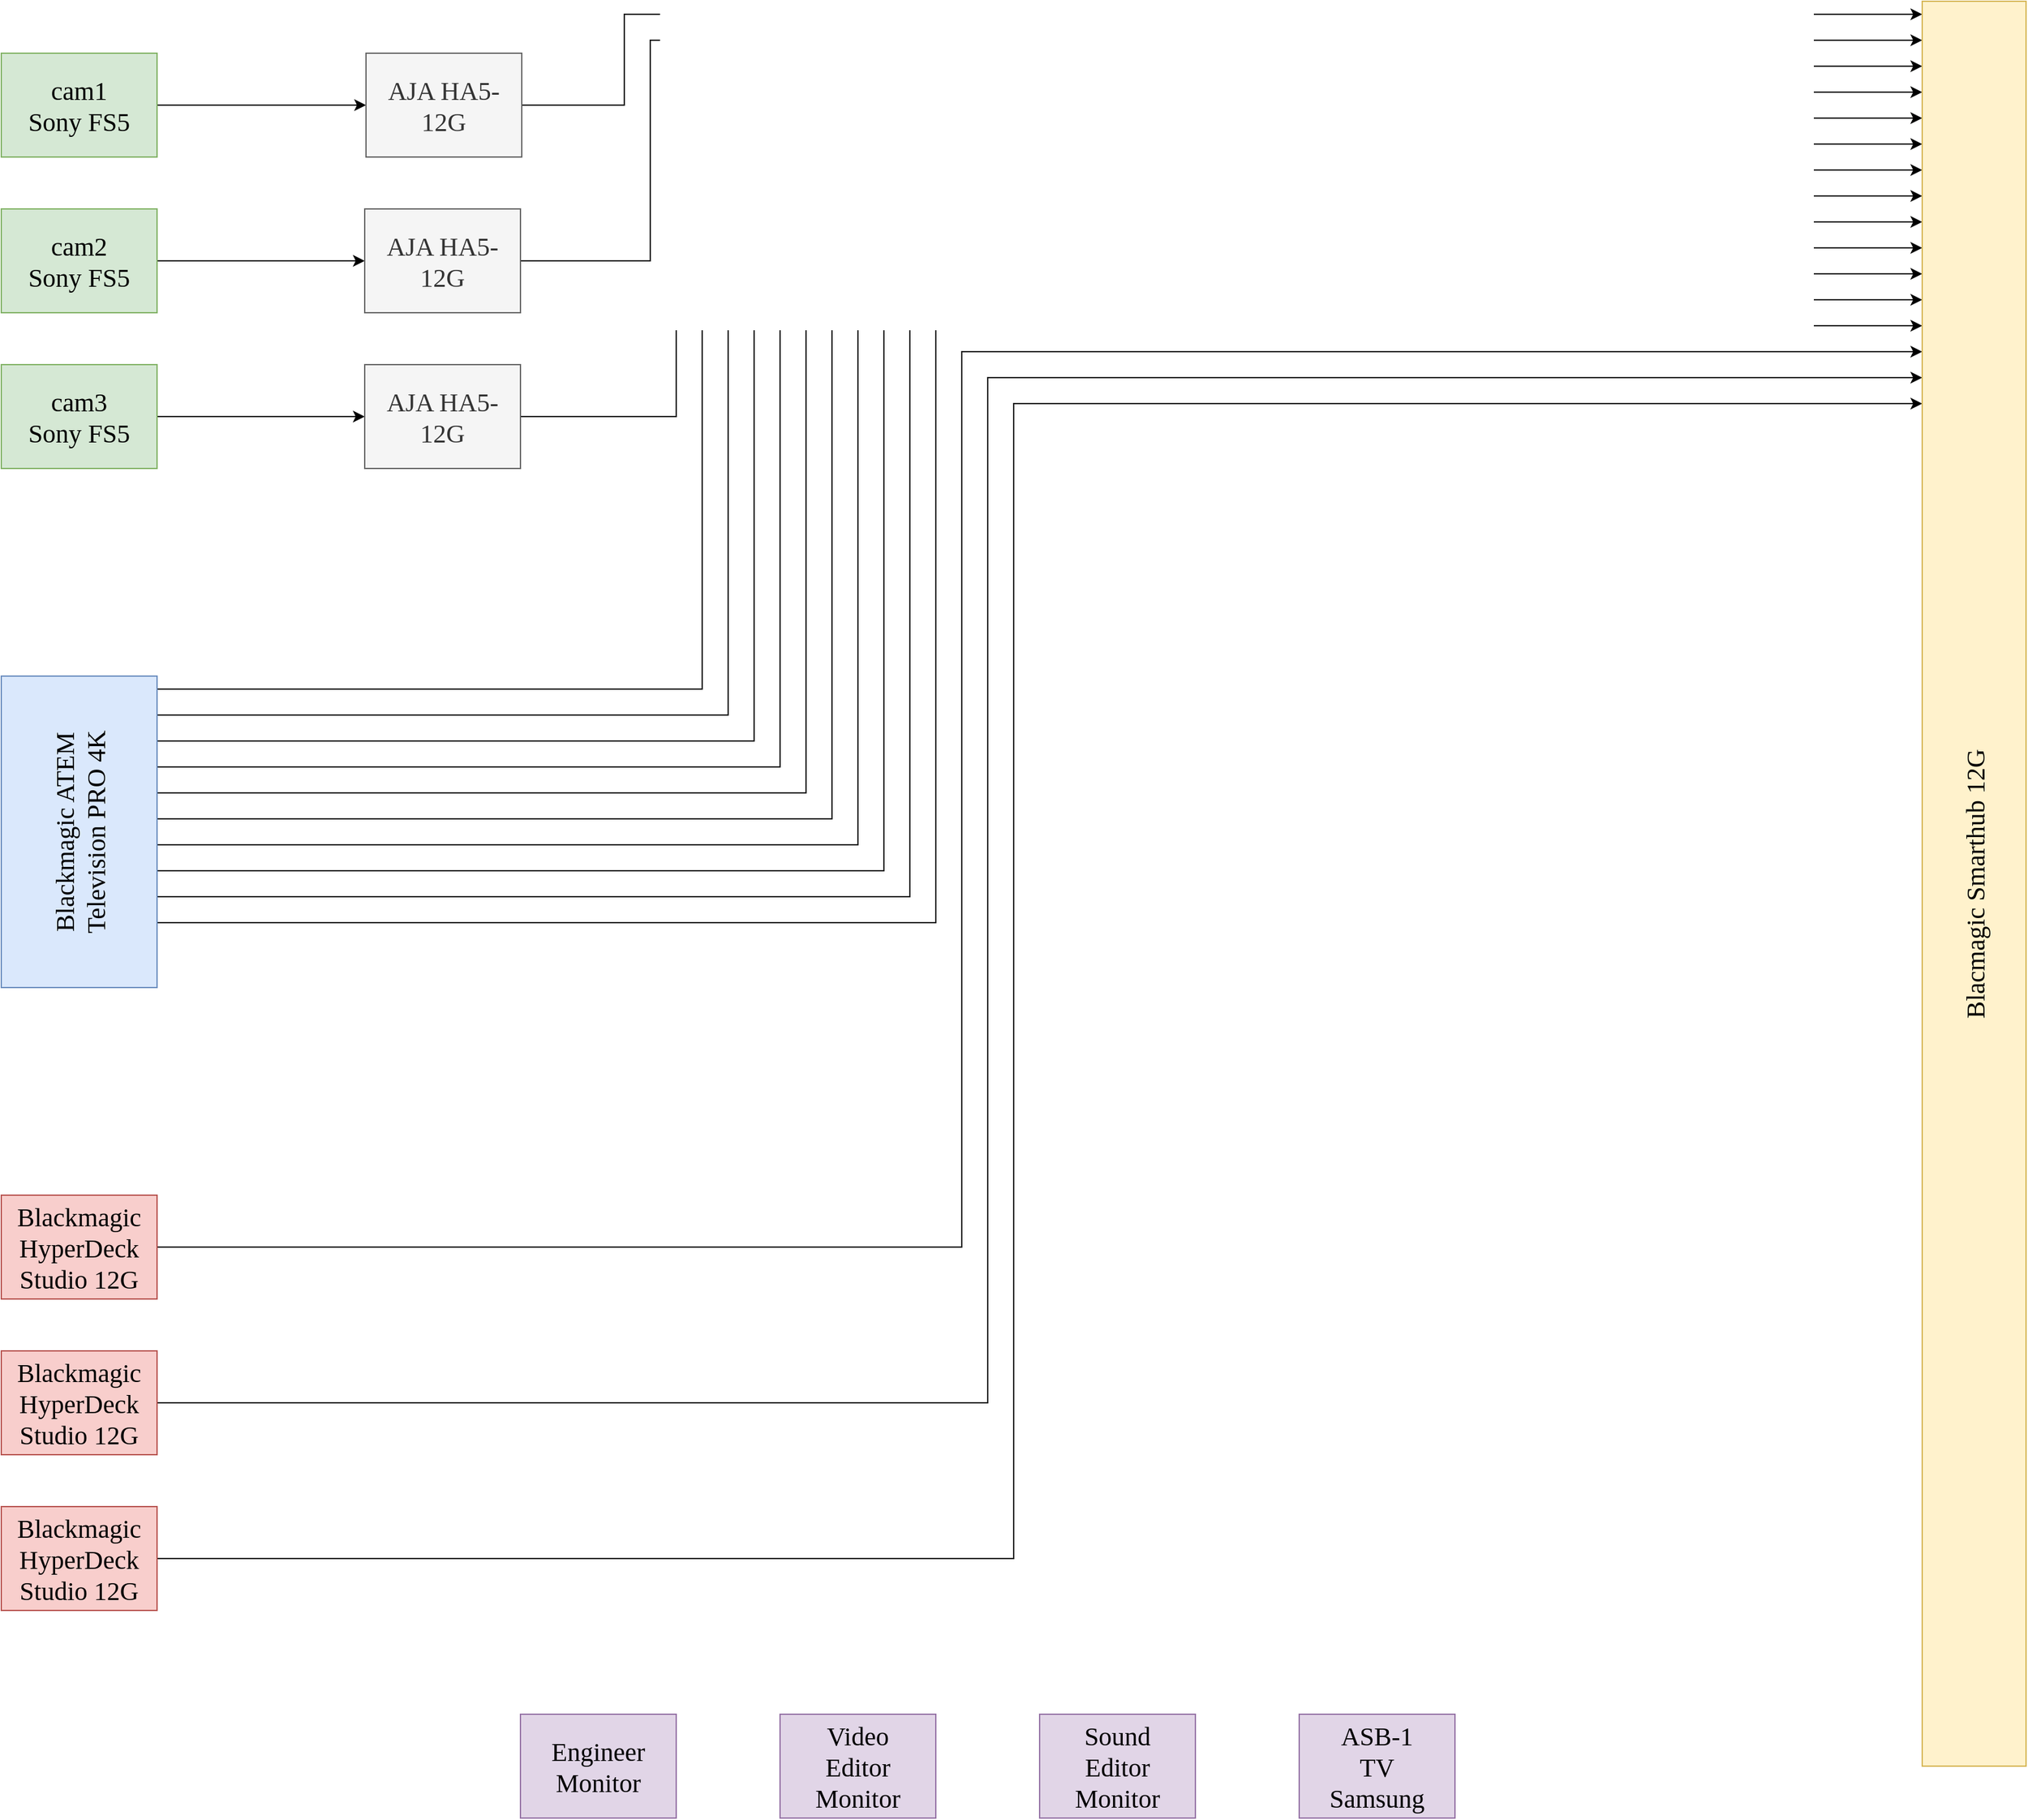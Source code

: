 <mxfile version="10.6.5" type="github"><diagram id="8zPpaCdNfco4rCtqq6pd" name="Chromakey ASB-1"><mxGraphModel dx="3540" dy="1604" grid="1" gridSize="10" guides="1" tooltips="1" connect="1" arrows="1" fold="1" page="1" pageScale="1" pageWidth="2336" pageHeight="1654" math="0" shadow="0"><root><mxCell id="0"/><mxCell id="1" parent="0"/><mxCell id="PRNeWvGEzYsnuZo690AR-102" style="edgeStyle=orthogonalEdgeStyle;rounded=0;orthogonalLoop=1;jettySize=auto;html=1;entryX=0;entryY=0.5;entryDx=0;entryDy=0;fontFamily=Verdana;fontSize=20;" parent="1" source="PRNeWvGEzYsnuZo690AR-89" target="PRNeWvGEzYsnuZo690AR-96" edge="1"><mxGeometry relative="1" as="geometry"/></mxCell><mxCell id="PRNeWvGEzYsnuZo690AR-89" value="cam1&lt;br&gt;Sony FS5&lt;br&gt;" style="rounded=0;whiteSpace=wrap;html=1;fontFamily=Verdana;fontSize=20;fillColor=#d5e8d4;strokeColor=#82b366;" parent="1" vertex="1"><mxGeometry x="400" y="160" width="120" height="80" as="geometry"/></mxCell><mxCell id="PRNeWvGEzYsnuZo690AR-105" style="edgeStyle=orthogonalEdgeStyle;rounded=0;orthogonalLoop=1;jettySize=auto;html=1;entryX=0;entryY=0.5;entryDx=0;entryDy=0;fontFamily=Verdana;fontSize=20;" parent="1" source="PRNeWvGEzYsnuZo690AR-94" target="PRNeWvGEzYsnuZo690AR-100" edge="1"><mxGeometry relative="1" as="geometry"/></mxCell><mxCell id="PRNeWvGEzYsnuZo690AR-94" value="cam2&lt;br&gt;Sony FS5&lt;br&gt;" style="rounded=0;whiteSpace=wrap;html=1;fontFamily=Verdana;fontSize=20;fillColor=#d5e8d4;strokeColor=#82b366;" parent="1" vertex="1"><mxGeometry x="400" y="280" width="120" height="80" as="geometry"/></mxCell><mxCell id="PRNeWvGEzYsnuZo690AR-106" style="edgeStyle=orthogonalEdgeStyle;rounded=0;orthogonalLoop=1;jettySize=auto;html=1;entryX=0;entryY=0.5;entryDx=0;entryDy=0;fontFamily=Verdana;fontSize=20;" parent="1" source="PRNeWvGEzYsnuZo690AR-95" target="PRNeWvGEzYsnuZo690AR-101" edge="1"><mxGeometry relative="1" as="geometry"/></mxCell><mxCell id="PRNeWvGEzYsnuZo690AR-95" value="cam3&lt;br&gt;Sony FS5&lt;br&gt;" style="rounded=0;whiteSpace=wrap;html=1;fontFamily=Verdana;fontSize=20;fillColor=#d5e8d4;strokeColor=#82b366;" parent="1" vertex="1"><mxGeometry x="400" y="400" width="120" height="80" as="geometry"/></mxCell><mxCell id="cZCcKE036kt_M7OEwNeD-14" style="edgeStyle=orthogonalEdgeStyle;rounded=0;orthogonalLoop=1;jettySize=auto;html=1;fontSize=22;" edge="1" parent="1" source="PRNeWvGEzYsnuZo690AR-96" target="BGWSi0pUhEESYbRutxwz-24"><mxGeometry relative="1" as="geometry"><Array as="points"><mxPoint x="880" y="200"/><mxPoint x="880" y="130"/></Array></mxGeometry></mxCell><mxCell id="PRNeWvGEzYsnuZo690AR-96" value="&lt;span&gt;AJA HA5-12G&lt;/span&gt;&lt;br&gt;" style="rounded=0;whiteSpace=wrap;html=1;fontFamily=Verdana;fontSize=20;fillColor=#f5f5f5;strokeColor=#666666;fontColor=#333333;" parent="1" vertex="1"><mxGeometry x="681" y="160" width="120" height="80" as="geometry"/></mxCell><mxCell id="cZCcKE036kt_M7OEwNeD-15" style="edgeStyle=orthogonalEdgeStyle;rounded=0;orthogonalLoop=1;jettySize=auto;html=1;fontSize=22;" edge="1" parent="1" source="PRNeWvGEzYsnuZo690AR-100" target="BGWSi0pUhEESYbRutxwz-24"><mxGeometry relative="1" as="geometry"><Array as="points"><mxPoint x="900" y="320"/><mxPoint x="900" y="150"/></Array></mxGeometry></mxCell><mxCell id="PRNeWvGEzYsnuZo690AR-100" value="&lt;span&gt;AJA HA5-12G&lt;/span&gt;&lt;br&gt;" style="rounded=0;whiteSpace=wrap;html=1;fontFamily=Verdana;fontSize=20;fillColor=#f5f5f5;strokeColor=#666666;fontColor=#333333;" parent="1" vertex="1"><mxGeometry x="680" y="280" width="120" height="80" as="geometry"/></mxCell><mxCell id="cZCcKE036kt_M7OEwNeD-16" style="edgeStyle=orthogonalEdgeStyle;rounded=0;orthogonalLoop=1;jettySize=auto;html=1;fontSize=22;" edge="1" parent="1" source="PRNeWvGEzYsnuZo690AR-101" target="BGWSi0pUhEESYbRutxwz-24"><mxGeometry relative="1" as="geometry"><Array as="points"><mxPoint x="920" y="440"/><mxPoint x="920" y="170"/></Array></mxGeometry></mxCell><mxCell id="PRNeWvGEzYsnuZo690AR-101" value="&lt;span&gt;AJA HA5-12G&lt;/span&gt;&lt;br&gt;" style="rounded=0;whiteSpace=wrap;html=1;fontFamily=Verdana;fontSize=20;fillColor=#f5f5f5;strokeColor=#666666;fontColor=#333333;" parent="1" vertex="1"><mxGeometry x="680" y="400" width="120" height="80" as="geometry"/></mxCell><mxCell id="cZCcKE036kt_M7OEwNeD-17" style="edgeStyle=orthogonalEdgeStyle;rounded=0;orthogonalLoop=1;jettySize=auto;html=1;fontSize=22;" edge="1" parent="1" source="ANexXLqlYqrbS0PYl5LX-39" target="BGWSi0pUhEESYbRutxwz-24"><mxGeometry relative="1" as="geometry"><Array as="points"><mxPoint x="940" y="650"/><mxPoint x="940" y="190"/></Array></mxGeometry></mxCell><mxCell id="cZCcKE036kt_M7OEwNeD-18" style="edgeStyle=orthogonalEdgeStyle;rounded=0;orthogonalLoop=1;jettySize=auto;html=1;fontSize=22;" edge="1" parent="1" source="ANexXLqlYqrbS0PYl5LX-39" target="BGWSi0pUhEESYbRutxwz-24"><mxGeometry relative="1" as="geometry"><Array as="points"><mxPoint x="960" y="670"/><mxPoint x="960" y="210"/></Array></mxGeometry></mxCell><mxCell id="cZCcKE036kt_M7OEwNeD-19" style="edgeStyle=orthogonalEdgeStyle;rounded=0;orthogonalLoop=1;jettySize=auto;html=1;fontSize=22;" edge="1" parent="1" source="ANexXLqlYqrbS0PYl5LX-39" target="BGWSi0pUhEESYbRutxwz-24"><mxGeometry relative="1" as="geometry"><Array as="points"><mxPoint x="980" y="690"/><mxPoint x="980" y="230"/></Array></mxGeometry></mxCell><mxCell id="cZCcKE036kt_M7OEwNeD-20" style="edgeStyle=orthogonalEdgeStyle;rounded=0;orthogonalLoop=1;jettySize=auto;html=1;fontSize=22;" edge="1" parent="1" source="ANexXLqlYqrbS0PYl5LX-39" target="BGWSi0pUhEESYbRutxwz-24"><mxGeometry relative="1" as="geometry"><Array as="points"><mxPoint x="1000" y="710"/><mxPoint x="1000" y="250"/></Array></mxGeometry></mxCell><mxCell id="cZCcKE036kt_M7OEwNeD-21" style="edgeStyle=orthogonalEdgeStyle;rounded=0;orthogonalLoop=1;jettySize=auto;html=1;fontSize=22;" edge="1" parent="1" source="ANexXLqlYqrbS0PYl5LX-39" target="BGWSi0pUhEESYbRutxwz-24"><mxGeometry relative="1" as="geometry"><Array as="points"><mxPoint x="1020" y="730"/><mxPoint x="1020" y="270"/></Array></mxGeometry></mxCell><mxCell id="cZCcKE036kt_M7OEwNeD-22" style="edgeStyle=orthogonalEdgeStyle;rounded=0;orthogonalLoop=1;jettySize=auto;html=1;fontSize=22;" edge="1" parent="1" source="ANexXLqlYqrbS0PYl5LX-39" target="BGWSi0pUhEESYbRutxwz-24"><mxGeometry relative="1" as="geometry"><Array as="points"><mxPoint x="1040" y="750"/><mxPoint x="1040" y="290"/></Array></mxGeometry></mxCell><mxCell id="cZCcKE036kt_M7OEwNeD-24" style="edgeStyle=orthogonalEdgeStyle;rounded=0;orthogonalLoop=1;jettySize=auto;html=1;fontSize=22;" edge="1" parent="1" source="ANexXLqlYqrbS0PYl5LX-39" target="BGWSi0pUhEESYbRutxwz-24"><mxGeometry relative="1" as="geometry"><Array as="points"><mxPoint x="1060" y="770"/><mxPoint x="1060" y="310"/></Array></mxGeometry></mxCell><mxCell id="cZCcKE036kt_M7OEwNeD-25" style="edgeStyle=orthogonalEdgeStyle;rounded=0;orthogonalLoop=1;jettySize=auto;html=1;fontSize=22;" edge="1" parent="1" source="ANexXLqlYqrbS0PYl5LX-39" target="BGWSi0pUhEESYbRutxwz-24"><mxGeometry relative="1" as="geometry"><Array as="points"><mxPoint x="1080" y="790"/><mxPoint x="1080" y="330"/></Array></mxGeometry></mxCell><mxCell id="cZCcKE036kt_M7OEwNeD-26" style="edgeStyle=orthogonalEdgeStyle;rounded=0;orthogonalLoop=1;jettySize=auto;html=1;fontSize=22;" edge="1" parent="1" source="ANexXLqlYqrbS0PYl5LX-39" target="BGWSi0pUhEESYbRutxwz-24"><mxGeometry relative="1" as="geometry"><Array as="points"><mxPoint x="1100" y="810"/><mxPoint x="1100" y="350"/></Array></mxGeometry></mxCell><mxCell id="cZCcKE036kt_M7OEwNeD-27" style="edgeStyle=orthogonalEdgeStyle;rounded=0;orthogonalLoop=1;jettySize=auto;html=1;fontSize=22;" edge="1" parent="1" source="ANexXLqlYqrbS0PYl5LX-39" target="BGWSi0pUhEESYbRutxwz-24"><mxGeometry relative="1" as="geometry"><Array as="points"><mxPoint x="1120" y="830"/><mxPoint x="1120" y="370"/></Array></mxGeometry></mxCell><mxCell id="ANexXLqlYqrbS0PYl5LX-39" value="Blackmagic ATEM Television PRO 4K&lt;br&gt;" style="rounded=0;whiteSpace=wrap;html=1;fontFamily=Verdana;fontSize=20;fillColor=#dae8fc;strokeColor=#6c8ebf;flipV=1;flipH=1;horizontal=0;" parent="1" vertex="1"><mxGeometry x="400" y="640" width="120" height="240" as="geometry"/></mxCell><mxCell id="cZCcKE036kt_M7OEwNeD-28" style="edgeStyle=orthogonalEdgeStyle;rounded=0;orthogonalLoop=1;jettySize=auto;html=1;fontSize=22;" edge="1" parent="1" source="ANexXLqlYqrbS0PYl5LX-40" target="BGWSi0pUhEESYbRutxwz-24"><mxGeometry relative="1" as="geometry"><Array as="points"><mxPoint x="1140" y="1080"/><mxPoint x="1140" y="390"/></Array></mxGeometry></mxCell><mxCell id="ANexXLqlYqrbS0PYl5LX-40" value="&lt;span&gt;Blackmagic HyperDeck Studio 12G&lt;/span&gt;&lt;br&gt;" style="rounded=0;whiteSpace=wrap;html=1;fontFamily=Verdana;fontSize=20;fillColor=#f8cecc;strokeColor=#b85450;" parent="1" vertex="1"><mxGeometry x="400" y="1040" width="120" height="80" as="geometry"/></mxCell><mxCell id="cZCcKE036kt_M7OEwNeD-29" style="edgeStyle=orthogonalEdgeStyle;rounded=0;orthogonalLoop=1;jettySize=auto;html=1;fontSize=22;" edge="1" parent="1" source="ANexXLqlYqrbS0PYl5LX-42" target="BGWSi0pUhEESYbRutxwz-24"><mxGeometry relative="1" as="geometry"><Array as="points"><mxPoint x="1160" y="1200"/><mxPoint x="1160" y="410"/></Array></mxGeometry></mxCell><mxCell id="ANexXLqlYqrbS0PYl5LX-42" value="&lt;span&gt;Blackmagic HyperDeck Studio 12G&lt;/span&gt;&lt;br&gt;" style="rounded=0;whiteSpace=wrap;html=1;fontFamily=Verdana;fontSize=20;fillColor=#f8cecc;strokeColor=#b85450;" parent="1" vertex="1"><mxGeometry x="400" y="1160" width="120" height="80" as="geometry"/></mxCell><mxCell id="cZCcKE036kt_M7OEwNeD-30" style="edgeStyle=orthogonalEdgeStyle;rounded=0;orthogonalLoop=1;jettySize=auto;html=1;fontSize=22;" edge="1" parent="1" source="ANexXLqlYqrbS0PYl5LX-43" target="BGWSi0pUhEESYbRutxwz-24"><mxGeometry relative="1" as="geometry"><Array as="points"><mxPoint x="1180" y="1320"/><mxPoint x="1180" y="430"/></Array></mxGeometry></mxCell><mxCell id="ANexXLqlYqrbS0PYl5LX-43" value="&lt;span&gt;Blackmagic HyperDeck Studio 12G&lt;/span&gt;&lt;br&gt;" style="rounded=0;whiteSpace=wrap;html=1;fontFamily=Verdana;fontSize=20;fillColor=#f8cecc;strokeColor=#b85450;" parent="1" vertex="1"><mxGeometry x="400" y="1280" width="120" height="80" as="geometry"/></mxCell><mxCell id="BGWSi0pUhEESYbRutxwz-1" value="Engineer&lt;br&gt;Monitor&lt;br&gt;" style="rounded=0;whiteSpace=wrap;html=1;fontFamily=Verdana;fontSize=20;fillColor=#e1d5e7;strokeColor=#9673a6;" parent="1" vertex="1"><mxGeometry x="800" y="1440" width="120" height="80" as="geometry"/></mxCell><mxCell id="BGWSi0pUhEESYbRutxwz-2" value="Video&lt;br&gt;Editor&lt;br&gt;Monitor&lt;br&gt;" style="rounded=0;whiteSpace=wrap;html=1;fontFamily=Verdana;fontSize=20;fillColor=#e1d5e7;strokeColor=#9673a6;" parent="1" vertex="1"><mxGeometry x="1000" y="1440" width="120" height="80" as="geometry"/></mxCell><mxCell id="BGWSi0pUhEESYbRutxwz-3" value="ASB-1 &lt;br&gt;TV&lt;br&gt;Samsung&lt;br&gt;" style="rounded=0;whiteSpace=wrap;html=1;fontFamily=Verdana;fontSize=20;fillColor=#e1d5e7;strokeColor=#9673a6;" parent="1" vertex="1"><mxGeometry x="1400" y="1440" width="120" height="80" as="geometry"/></mxCell><mxCell id="BGWSi0pUhEESYbRutxwz-4" value="Sound&lt;br&gt;Editor&lt;br&gt;Monitor&lt;br&gt;" style="rounded=0;whiteSpace=wrap;html=1;fontFamily=Verdana;fontSize=20;fillColor=#e1d5e7;strokeColor=#9673a6;" parent="1" vertex="1"><mxGeometry x="1200" y="1440" width="120" height="80" as="geometry"/></mxCell><mxCell id="BGWSi0pUhEESYbRutxwz-24" value="Blacmagic Smarthub 12G" style="rounded=0;whiteSpace=wrap;html=1;fontFamily=Verdana;fontSize=20;horizontal=0;fillColor=#fff2cc;strokeColor=#d6b656;" parent="1" vertex="1"><mxGeometry x="1880" y="120" width="80" height="1360" as="geometry"/></mxCell></root></mxGraphModel></diagram><diagram id="9TMBUm_x55Emzqff29dx" name="Ð¡ÑÑÐ°Ð½Ð¸ÑÐ° 2"><mxGraphModel dx="5576" dy="3344" grid="1" gridSize="10" guides="1" tooltips="1" connect="1" arrows="1" fold="1" page="1" pageScale="1" pageWidth="2336" pageHeight="1654" math="0" shadow="0"><root><mxCell id="cA59_VcJ9mueLosY4EHN-0"/><mxCell id="cA59_VcJ9mueLosY4EHN-1" parent="cA59_VcJ9mueLosY4EHN-0"/></root></mxGraphModel></diagram></mxfile>